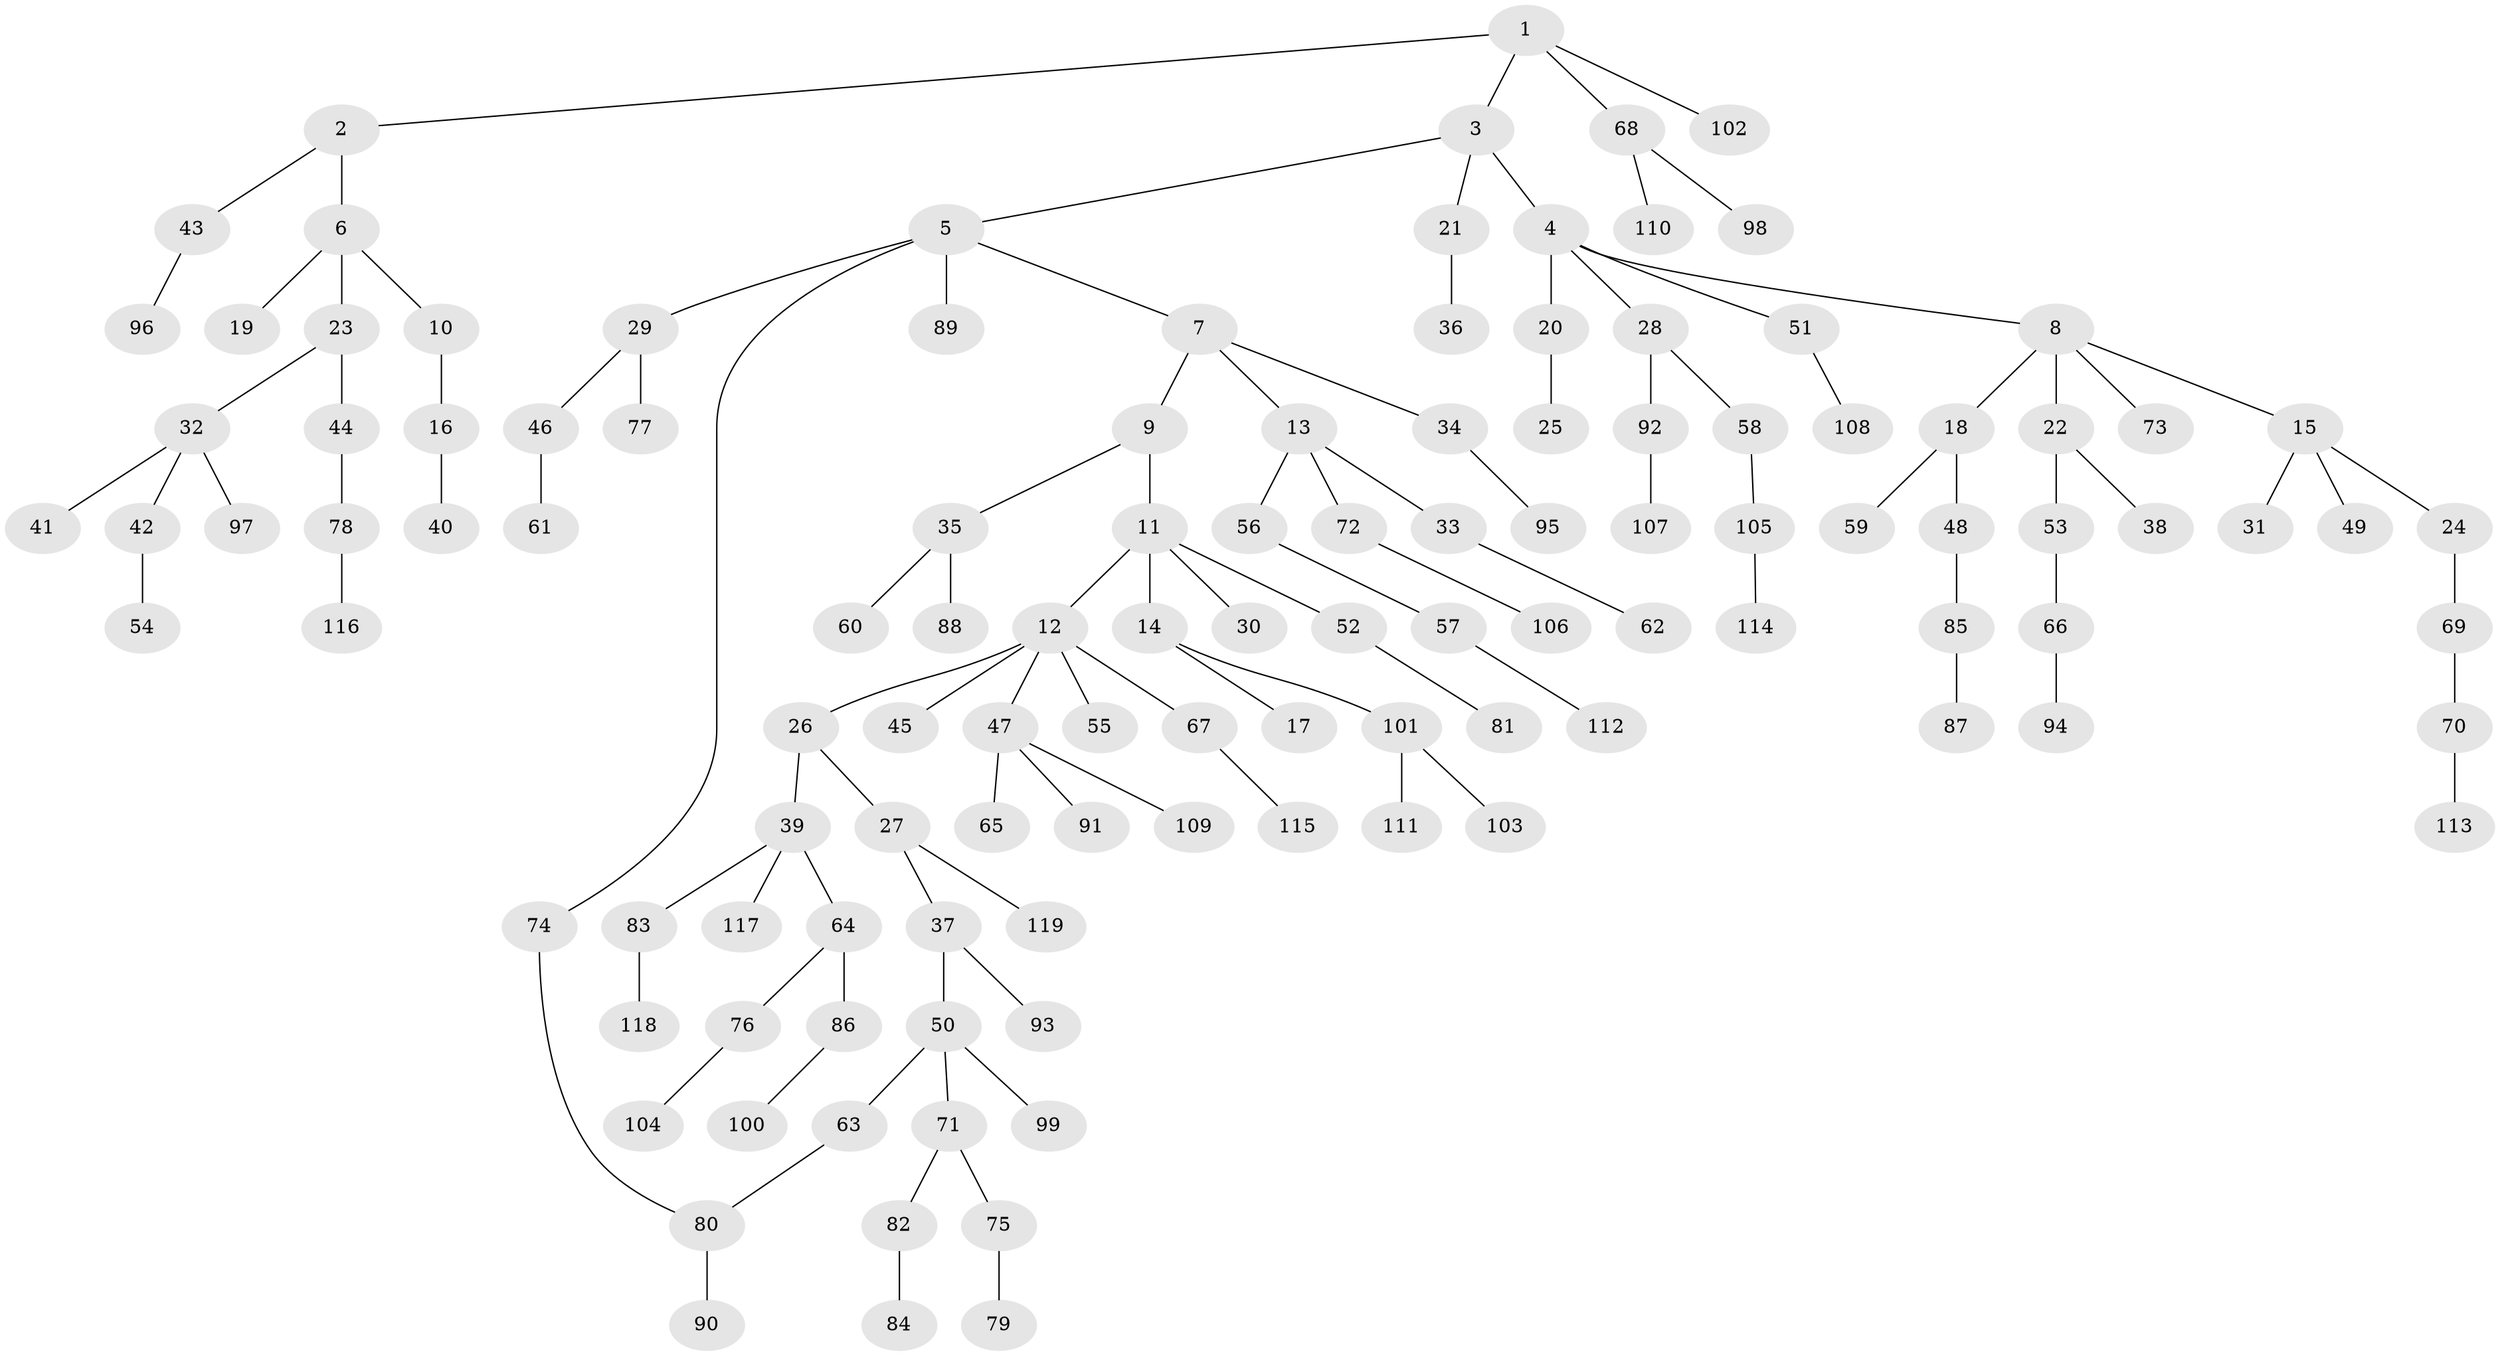// Generated by graph-tools (version 1.1) at 2025/25/03/09/25 03:25:35]
// undirected, 119 vertices, 119 edges
graph export_dot {
graph [start="1"]
  node [color=gray90,style=filled];
  1;
  2;
  3;
  4;
  5;
  6;
  7;
  8;
  9;
  10;
  11;
  12;
  13;
  14;
  15;
  16;
  17;
  18;
  19;
  20;
  21;
  22;
  23;
  24;
  25;
  26;
  27;
  28;
  29;
  30;
  31;
  32;
  33;
  34;
  35;
  36;
  37;
  38;
  39;
  40;
  41;
  42;
  43;
  44;
  45;
  46;
  47;
  48;
  49;
  50;
  51;
  52;
  53;
  54;
  55;
  56;
  57;
  58;
  59;
  60;
  61;
  62;
  63;
  64;
  65;
  66;
  67;
  68;
  69;
  70;
  71;
  72;
  73;
  74;
  75;
  76;
  77;
  78;
  79;
  80;
  81;
  82;
  83;
  84;
  85;
  86;
  87;
  88;
  89;
  90;
  91;
  92;
  93;
  94;
  95;
  96;
  97;
  98;
  99;
  100;
  101;
  102;
  103;
  104;
  105;
  106;
  107;
  108;
  109;
  110;
  111;
  112;
  113;
  114;
  115;
  116;
  117;
  118;
  119;
  1 -- 2;
  1 -- 3;
  1 -- 68;
  1 -- 102;
  2 -- 6;
  2 -- 43;
  3 -- 4;
  3 -- 5;
  3 -- 21;
  4 -- 8;
  4 -- 20;
  4 -- 28;
  4 -- 51;
  5 -- 7;
  5 -- 29;
  5 -- 74;
  5 -- 89;
  6 -- 10;
  6 -- 19;
  6 -- 23;
  7 -- 9;
  7 -- 13;
  7 -- 34;
  8 -- 15;
  8 -- 18;
  8 -- 22;
  8 -- 73;
  9 -- 11;
  9 -- 35;
  10 -- 16;
  11 -- 12;
  11 -- 14;
  11 -- 30;
  11 -- 52;
  12 -- 26;
  12 -- 45;
  12 -- 47;
  12 -- 55;
  12 -- 67;
  13 -- 33;
  13 -- 56;
  13 -- 72;
  14 -- 17;
  14 -- 101;
  15 -- 24;
  15 -- 31;
  15 -- 49;
  16 -- 40;
  18 -- 48;
  18 -- 59;
  20 -- 25;
  21 -- 36;
  22 -- 38;
  22 -- 53;
  23 -- 32;
  23 -- 44;
  24 -- 69;
  26 -- 27;
  26 -- 39;
  27 -- 37;
  27 -- 119;
  28 -- 58;
  28 -- 92;
  29 -- 46;
  29 -- 77;
  32 -- 41;
  32 -- 42;
  32 -- 97;
  33 -- 62;
  34 -- 95;
  35 -- 60;
  35 -- 88;
  37 -- 50;
  37 -- 93;
  39 -- 64;
  39 -- 83;
  39 -- 117;
  42 -- 54;
  43 -- 96;
  44 -- 78;
  46 -- 61;
  47 -- 65;
  47 -- 91;
  47 -- 109;
  48 -- 85;
  50 -- 63;
  50 -- 71;
  50 -- 99;
  51 -- 108;
  52 -- 81;
  53 -- 66;
  56 -- 57;
  57 -- 112;
  58 -- 105;
  63 -- 80;
  64 -- 76;
  64 -- 86;
  66 -- 94;
  67 -- 115;
  68 -- 98;
  68 -- 110;
  69 -- 70;
  70 -- 113;
  71 -- 75;
  71 -- 82;
  72 -- 106;
  74 -- 80;
  75 -- 79;
  76 -- 104;
  78 -- 116;
  80 -- 90;
  82 -- 84;
  83 -- 118;
  85 -- 87;
  86 -- 100;
  92 -- 107;
  101 -- 103;
  101 -- 111;
  105 -- 114;
}
